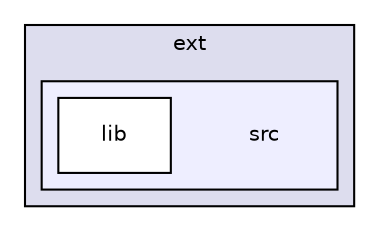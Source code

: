 digraph "/Users/njazz/Documents/puredata-ceam/pure-data/ceammc/ext/src" {
  compound=true
  node [ fontsize="10", fontname="Helvetica"];
  edge [ labelfontsize="10", labelfontname="Helvetica"];
  subgraph clusterdir_31cedd4509e06940f559c1ca2f722e02 {
    graph [ bgcolor="#ddddee", pencolor="black", label="ext" fontname="Helvetica", fontsize="10", URL="dir_31cedd4509e06940f559c1ca2f722e02.html"]
  subgraph clusterdir_959df145aad2c9e8cae1bf3cce56c4ba {
    graph [ bgcolor="#eeeeff", pencolor="black", label="" URL="dir_959df145aad2c9e8cae1bf3cce56c4ba.html"];
    dir_959df145aad2c9e8cae1bf3cce56c4ba [shape=plaintext label="src"];
    dir_1ffd6726e42ca07f6a77e9c93350f189 [shape=box label="lib" color="black" fillcolor="white" style="filled" URL="dir_1ffd6726e42ca07f6a77e9c93350f189.html"];
  }
  }
}
